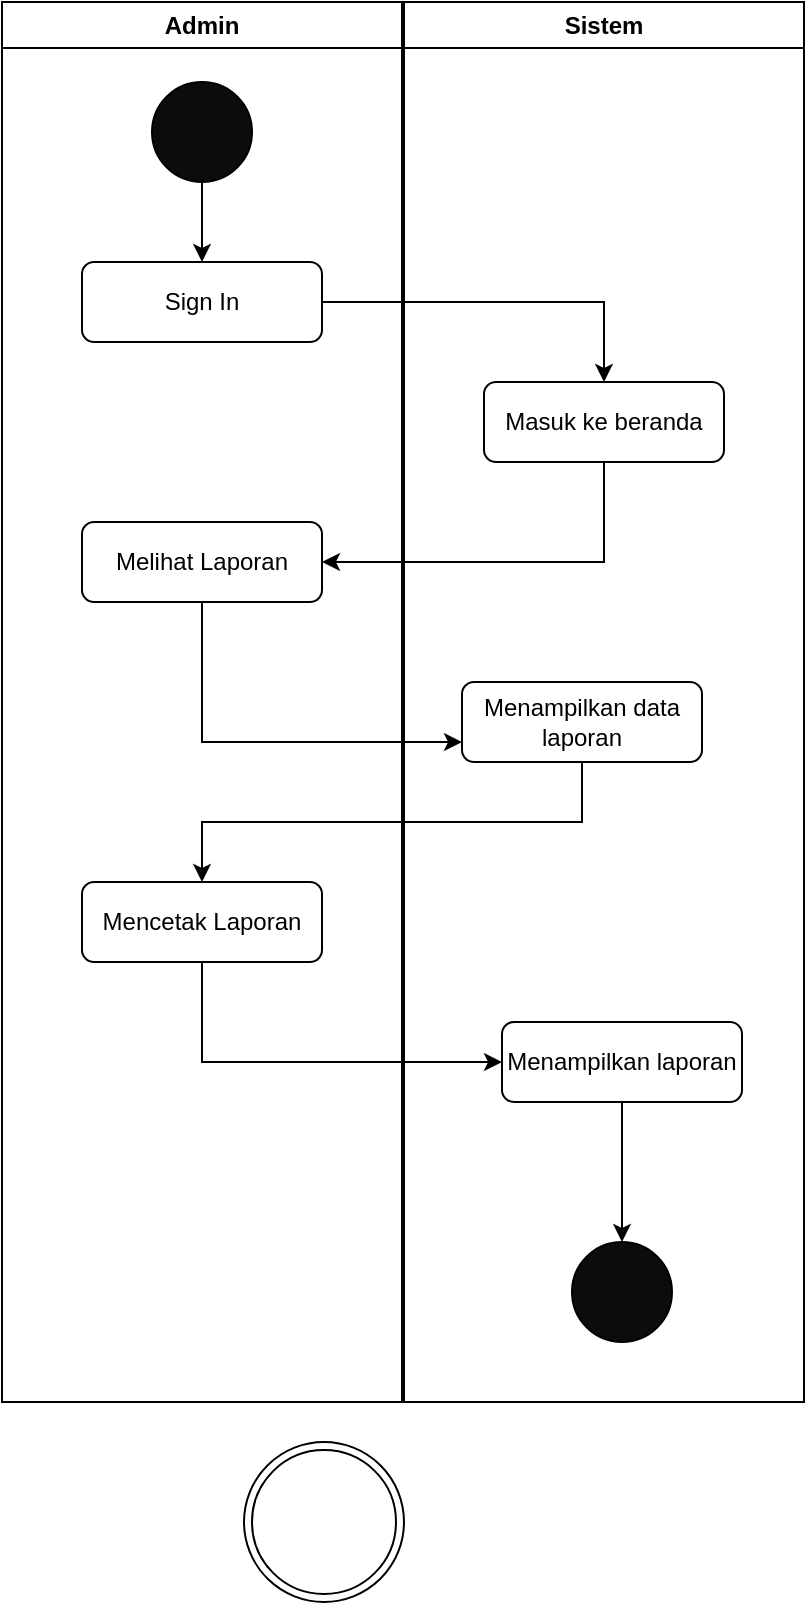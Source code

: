 <mxfile version="25.0.3">
  <diagram id="mFj9zT0GLIkyT43YNLqR" name="Page-1">
    <mxGraphModel dx="1200" dy="524" grid="1" gridSize="10" guides="1" tooltips="1" connect="1" arrows="1" fold="1" page="1" pageScale="1" pageWidth="850" pageHeight="1100" math="0" shadow="0">
      <root>
        <mxCell id="0" />
        <mxCell id="1" parent="0" />
        <mxCell id="XMWotB1brk5zceh18qHI-1" value="Admin" style="swimlane;whiteSpace=wrap;html=1;" vertex="1" parent="1">
          <mxGeometry x="170" y="210" width="200" height="700" as="geometry" />
        </mxCell>
        <mxCell id="XMWotB1brk5zceh18qHI-6" value="" style="edgeStyle=orthogonalEdgeStyle;rounded=0;orthogonalLoop=1;jettySize=auto;html=1;" edge="1" parent="XMWotB1brk5zceh18qHI-1" source="XMWotB1brk5zceh18qHI-4">
          <mxGeometry relative="1" as="geometry">
            <mxPoint x="100" y="130" as="targetPoint" />
          </mxGeometry>
        </mxCell>
        <mxCell id="XMWotB1brk5zceh18qHI-4" value="" style="ellipse;whiteSpace=wrap;html=1;aspect=fixed;fillColor=#0d0c0c;" vertex="1" parent="XMWotB1brk5zceh18qHI-1">
          <mxGeometry x="75" y="40" width="50" height="50" as="geometry" />
        </mxCell>
        <mxCell id="XMWotB1brk5zceh18qHI-7" value="Sign In" style="rounded=1;whiteSpace=wrap;html=1;" vertex="1" parent="XMWotB1brk5zceh18qHI-1">
          <mxGeometry x="40" y="130" width="120" height="40" as="geometry" />
        </mxCell>
        <mxCell id="XMWotB1brk5zceh18qHI-10" value="Melihat Laporan" style="rounded=1;whiteSpace=wrap;html=1;" vertex="1" parent="XMWotB1brk5zceh18qHI-1">
          <mxGeometry x="40" y="260" width="120" height="40" as="geometry" />
        </mxCell>
        <mxCell id="XMWotB1brk5zceh18qHI-14" value="Mencetak Laporan" style="rounded=1;whiteSpace=wrap;html=1;" vertex="1" parent="XMWotB1brk5zceh18qHI-1">
          <mxGeometry x="40" y="440" width="120" height="40" as="geometry" />
        </mxCell>
        <mxCell id="XMWotB1brk5zceh18qHI-3" value="Sistem" style="swimlane;whiteSpace=wrap;html=1;" vertex="1" parent="1">
          <mxGeometry x="371" y="210" width="200" height="700" as="geometry" />
        </mxCell>
        <mxCell id="XMWotB1brk5zceh18qHI-8" value="Masuk ke beranda" style="rounded=1;whiteSpace=wrap;html=1;" vertex="1" parent="XMWotB1brk5zceh18qHI-3">
          <mxGeometry x="40" y="190" width="120" height="40" as="geometry" />
        </mxCell>
        <mxCell id="XMWotB1brk5zceh18qHI-12" value="Menampilkan data laporan" style="rounded=1;whiteSpace=wrap;html=1;" vertex="1" parent="XMWotB1brk5zceh18qHI-3">
          <mxGeometry x="29" y="340" width="120" height="40" as="geometry" />
        </mxCell>
        <mxCell id="XMWotB1brk5zceh18qHI-19" style="edgeStyle=orthogonalEdgeStyle;rounded=0;orthogonalLoop=1;jettySize=auto;html=1;exitX=0.5;exitY=1;exitDx=0;exitDy=0;entryX=0.5;entryY=0;entryDx=0;entryDy=0;" edge="1" parent="XMWotB1brk5zceh18qHI-3" source="XMWotB1brk5zceh18qHI-16" target="XMWotB1brk5zceh18qHI-18">
          <mxGeometry relative="1" as="geometry" />
        </mxCell>
        <mxCell id="XMWotB1brk5zceh18qHI-16" value="Menampilkan laporan" style="rounded=1;whiteSpace=wrap;html=1;" vertex="1" parent="XMWotB1brk5zceh18qHI-3">
          <mxGeometry x="49" y="510" width="120" height="40" as="geometry" />
        </mxCell>
        <mxCell id="XMWotB1brk5zceh18qHI-18" value="" style="ellipse;whiteSpace=wrap;html=1;aspect=fixed;fillColor=#0d0c0c;" vertex="1" parent="XMWotB1brk5zceh18qHI-3">
          <mxGeometry x="84" y="620" width="50" height="50" as="geometry" />
        </mxCell>
        <mxCell id="XMWotB1brk5zceh18qHI-9" value="" style="edgeStyle=orthogonalEdgeStyle;rounded=0;orthogonalLoop=1;jettySize=auto;html=1;" edge="1" parent="1" source="XMWotB1brk5zceh18qHI-7" target="XMWotB1brk5zceh18qHI-8">
          <mxGeometry relative="1" as="geometry" />
        </mxCell>
        <mxCell id="XMWotB1brk5zceh18qHI-11" style="edgeStyle=orthogonalEdgeStyle;rounded=0;orthogonalLoop=1;jettySize=auto;html=1;exitX=0.5;exitY=1;exitDx=0;exitDy=0;entryX=1;entryY=0.5;entryDx=0;entryDy=0;" edge="1" parent="1" source="XMWotB1brk5zceh18qHI-8" target="XMWotB1brk5zceh18qHI-10">
          <mxGeometry relative="1" as="geometry" />
        </mxCell>
        <mxCell id="XMWotB1brk5zceh18qHI-13" style="edgeStyle=orthogonalEdgeStyle;rounded=0;orthogonalLoop=1;jettySize=auto;html=1;exitX=0.5;exitY=1;exitDx=0;exitDy=0;entryX=0;entryY=0.75;entryDx=0;entryDy=0;" edge="1" parent="1" source="XMWotB1brk5zceh18qHI-10" target="XMWotB1brk5zceh18qHI-12">
          <mxGeometry relative="1" as="geometry" />
        </mxCell>
        <mxCell id="XMWotB1brk5zceh18qHI-15" style="edgeStyle=orthogonalEdgeStyle;rounded=0;orthogonalLoop=1;jettySize=auto;html=1;exitX=0.5;exitY=1;exitDx=0;exitDy=0;entryX=0.5;entryY=0;entryDx=0;entryDy=0;" edge="1" parent="1" source="XMWotB1brk5zceh18qHI-12" target="XMWotB1brk5zceh18qHI-14">
          <mxGeometry relative="1" as="geometry" />
        </mxCell>
        <mxCell id="XMWotB1brk5zceh18qHI-17" style="edgeStyle=orthogonalEdgeStyle;rounded=0;orthogonalLoop=1;jettySize=auto;html=1;exitX=0.5;exitY=1;exitDx=0;exitDy=0;entryX=0;entryY=0.5;entryDx=0;entryDy=0;" edge="1" parent="1" source="XMWotB1brk5zceh18qHI-14" target="XMWotB1brk5zceh18qHI-16">
          <mxGeometry relative="1" as="geometry" />
        </mxCell>
        <mxCell id="XMWotB1brk5zceh18qHI-20" value="" style="ellipse;shape=doubleEllipse;whiteSpace=wrap;html=1;aspect=fixed;" vertex="1" parent="1">
          <mxGeometry x="291" y="930" width="80" height="80" as="geometry" />
        </mxCell>
      </root>
    </mxGraphModel>
  </diagram>
</mxfile>
